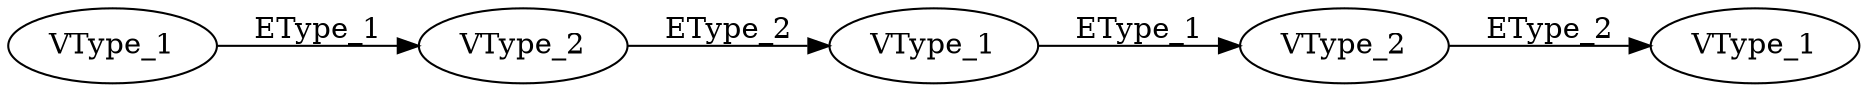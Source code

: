 digraph N2_M2_k4_view0 {
 rankdir="LR";
 1 [label="VType_1"];
 2 [label="VType_2"];
 3 [label="VType_1"];
 4 [label="VType_2"];
 5 [label="VType_1"];

 1 -> 2 [label="EType_1"];
 2 -> 3 [label="EType_2"];
 3 -> 4 [label="EType_1"];
 4 -> 5 [label="EType_2"];
}
